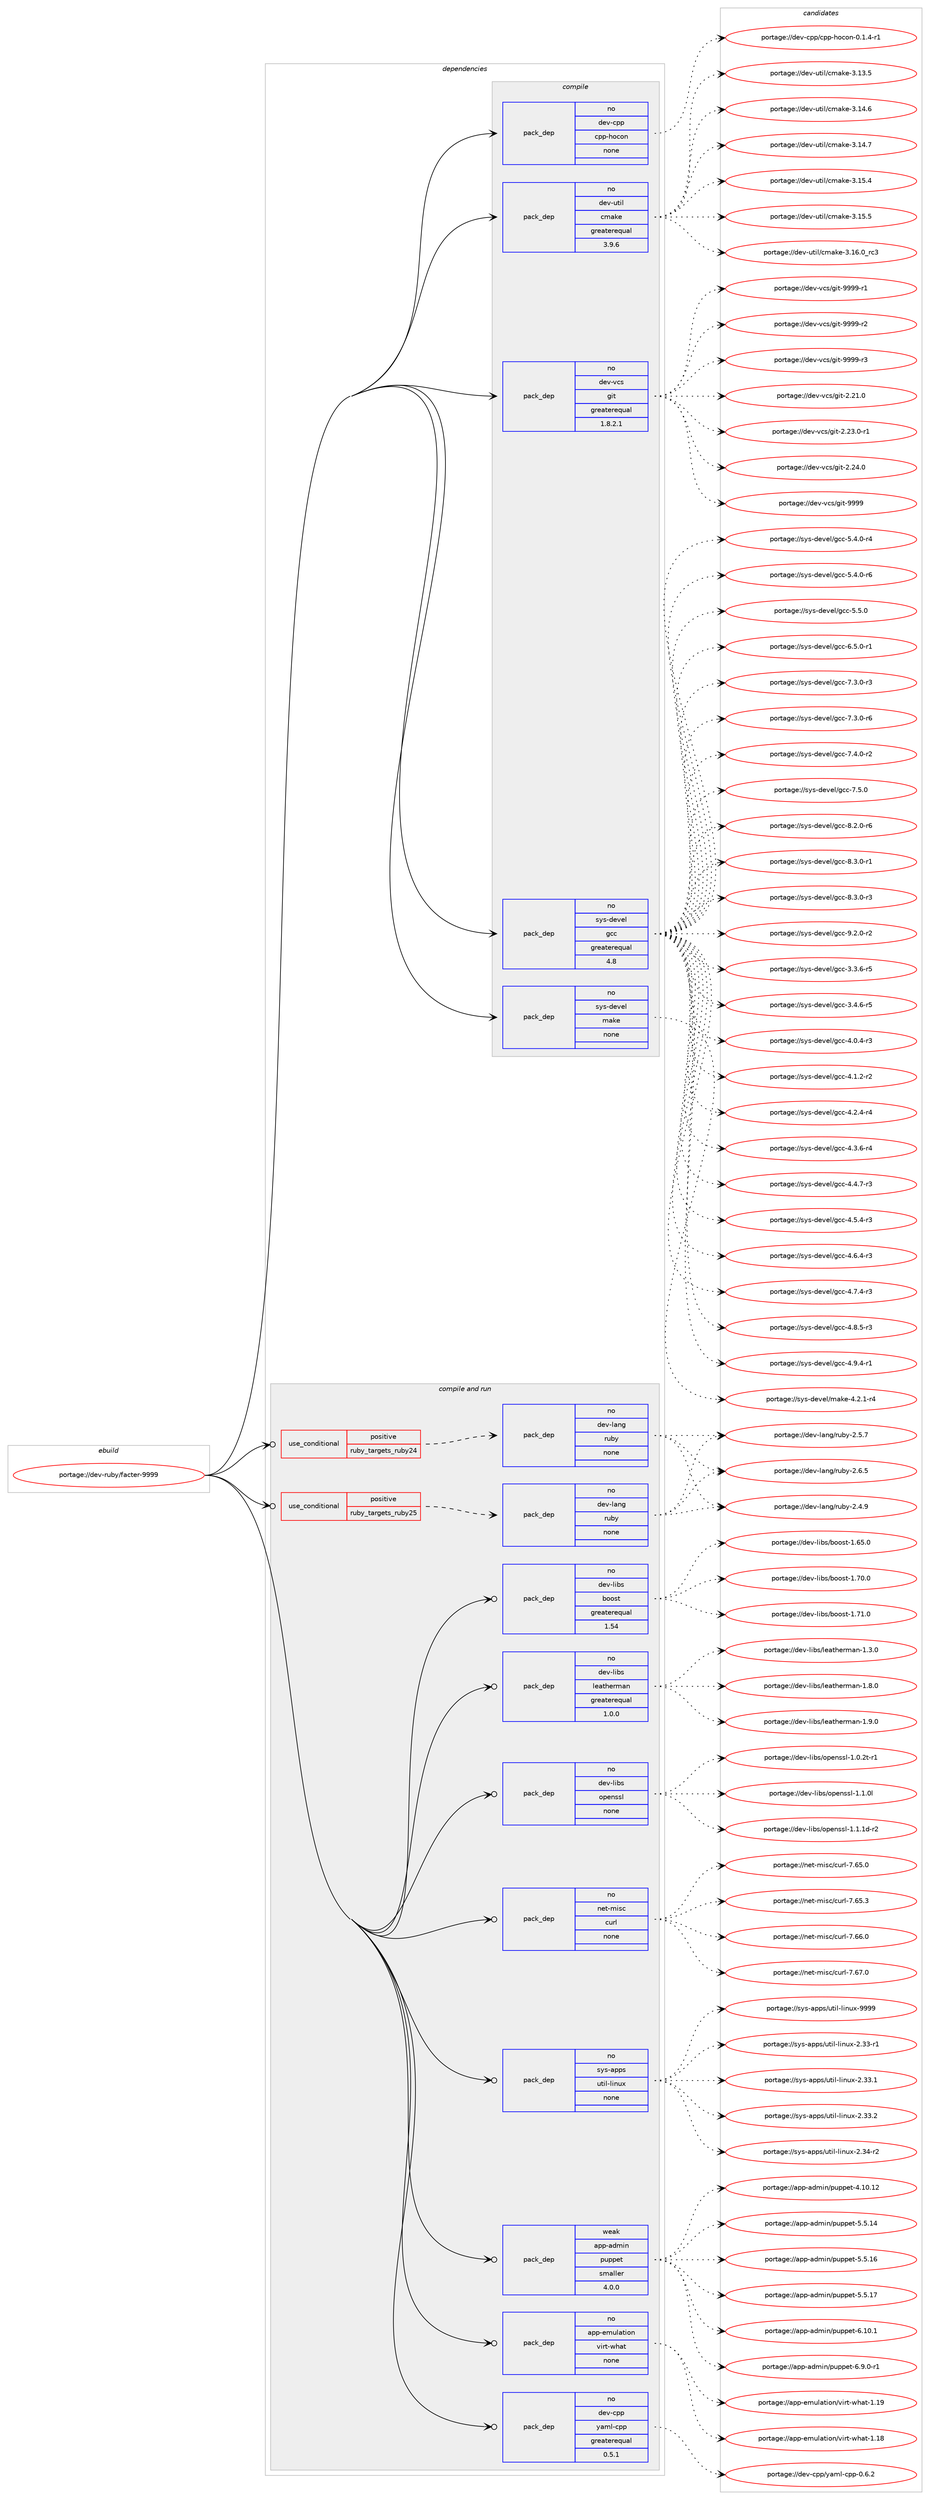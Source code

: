 digraph prolog {

# *************
# Graph options
# *************

newrank=true;
concentrate=true;
compound=true;
graph [rankdir=LR,fontname=Helvetica,fontsize=10,ranksep=1.5];#, ranksep=2.5, nodesep=0.2];
edge  [arrowhead=vee];
node  [fontname=Helvetica,fontsize=10];

# **********
# The ebuild
# **********

subgraph cluster_leftcol {
color=gray;
rank=same;
label=<<i>ebuild</i>>;
id [label="portage://dev-ruby/facter-9999", color=red, width=4, href="../dev-ruby/facter-9999.svg"];
}

# ****************
# The dependencies
# ****************

subgraph cluster_midcol {
color=gray;
label=<<i>dependencies</i>>;
subgraph cluster_compile {
fillcolor="#eeeeee";
style=filled;
label=<<i>compile</i>>;
subgraph pack164999 {
dependency220188 [label=<<TABLE BORDER="0" CELLBORDER="1" CELLSPACING="0" CELLPADDING="4" WIDTH="220"><TR><TD ROWSPAN="6" CELLPADDING="30">pack_dep</TD></TR><TR><TD WIDTH="110">no</TD></TR><TR><TD>dev-cpp</TD></TR><TR><TD>cpp-hocon</TD></TR><TR><TD>none</TD></TR><TR><TD></TD></TR></TABLE>>, shape=none, color=blue];
}
id:e -> dependency220188:w [weight=20,style="solid",arrowhead="vee"];
subgraph pack165000 {
dependency220189 [label=<<TABLE BORDER="0" CELLBORDER="1" CELLSPACING="0" CELLPADDING="4" WIDTH="220"><TR><TD ROWSPAN="6" CELLPADDING="30">pack_dep</TD></TR><TR><TD WIDTH="110">no</TD></TR><TR><TD>dev-util</TD></TR><TR><TD>cmake</TD></TR><TR><TD>greaterequal</TD></TR><TR><TD>3.9.6</TD></TR></TABLE>>, shape=none, color=blue];
}
id:e -> dependency220189:w [weight=20,style="solid",arrowhead="vee"];
subgraph pack165001 {
dependency220190 [label=<<TABLE BORDER="0" CELLBORDER="1" CELLSPACING="0" CELLPADDING="4" WIDTH="220"><TR><TD ROWSPAN="6" CELLPADDING="30">pack_dep</TD></TR><TR><TD WIDTH="110">no</TD></TR><TR><TD>dev-vcs</TD></TR><TR><TD>git</TD></TR><TR><TD>greaterequal</TD></TR><TR><TD>1.8.2.1</TD></TR></TABLE>>, shape=none, color=blue];
}
id:e -> dependency220190:w [weight=20,style="solid",arrowhead="vee"];
subgraph pack165002 {
dependency220191 [label=<<TABLE BORDER="0" CELLBORDER="1" CELLSPACING="0" CELLPADDING="4" WIDTH="220"><TR><TD ROWSPAN="6" CELLPADDING="30">pack_dep</TD></TR><TR><TD WIDTH="110">no</TD></TR><TR><TD>sys-devel</TD></TR><TR><TD>gcc</TD></TR><TR><TD>greaterequal</TD></TR><TR><TD>4.8</TD></TR></TABLE>>, shape=none, color=blue];
}
id:e -> dependency220191:w [weight=20,style="solid",arrowhead="vee"];
subgraph pack165003 {
dependency220192 [label=<<TABLE BORDER="0" CELLBORDER="1" CELLSPACING="0" CELLPADDING="4" WIDTH="220"><TR><TD ROWSPAN="6" CELLPADDING="30">pack_dep</TD></TR><TR><TD WIDTH="110">no</TD></TR><TR><TD>sys-devel</TD></TR><TR><TD>make</TD></TR><TR><TD>none</TD></TR><TR><TD></TD></TR></TABLE>>, shape=none, color=blue];
}
id:e -> dependency220192:w [weight=20,style="solid",arrowhead="vee"];
}
subgraph cluster_compileandrun {
fillcolor="#eeeeee";
style=filled;
label=<<i>compile and run</i>>;
subgraph cond51707 {
dependency220193 [label=<<TABLE BORDER="0" CELLBORDER="1" CELLSPACING="0" CELLPADDING="4"><TR><TD ROWSPAN="3" CELLPADDING="10">use_conditional</TD></TR><TR><TD>positive</TD></TR><TR><TD>ruby_targets_ruby24</TD></TR></TABLE>>, shape=none, color=red];
subgraph pack165004 {
dependency220194 [label=<<TABLE BORDER="0" CELLBORDER="1" CELLSPACING="0" CELLPADDING="4" WIDTH="220"><TR><TD ROWSPAN="6" CELLPADDING="30">pack_dep</TD></TR><TR><TD WIDTH="110">no</TD></TR><TR><TD>dev-lang</TD></TR><TR><TD>ruby</TD></TR><TR><TD>none</TD></TR><TR><TD></TD></TR></TABLE>>, shape=none, color=blue];
}
dependency220193:e -> dependency220194:w [weight=20,style="dashed",arrowhead="vee"];
}
id:e -> dependency220193:w [weight=20,style="solid",arrowhead="odotvee"];
subgraph cond51708 {
dependency220195 [label=<<TABLE BORDER="0" CELLBORDER="1" CELLSPACING="0" CELLPADDING="4"><TR><TD ROWSPAN="3" CELLPADDING="10">use_conditional</TD></TR><TR><TD>positive</TD></TR><TR><TD>ruby_targets_ruby25</TD></TR></TABLE>>, shape=none, color=red];
subgraph pack165005 {
dependency220196 [label=<<TABLE BORDER="0" CELLBORDER="1" CELLSPACING="0" CELLPADDING="4" WIDTH="220"><TR><TD ROWSPAN="6" CELLPADDING="30">pack_dep</TD></TR><TR><TD WIDTH="110">no</TD></TR><TR><TD>dev-lang</TD></TR><TR><TD>ruby</TD></TR><TR><TD>none</TD></TR><TR><TD></TD></TR></TABLE>>, shape=none, color=blue];
}
dependency220195:e -> dependency220196:w [weight=20,style="dashed",arrowhead="vee"];
}
id:e -> dependency220195:w [weight=20,style="solid",arrowhead="odotvee"];
subgraph pack165006 {
dependency220197 [label=<<TABLE BORDER="0" CELLBORDER="1" CELLSPACING="0" CELLPADDING="4" WIDTH="220"><TR><TD ROWSPAN="6" CELLPADDING="30">pack_dep</TD></TR><TR><TD WIDTH="110">no</TD></TR><TR><TD>app-emulation</TD></TR><TR><TD>virt-what</TD></TR><TR><TD>none</TD></TR><TR><TD></TD></TR></TABLE>>, shape=none, color=blue];
}
id:e -> dependency220197:w [weight=20,style="solid",arrowhead="odotvee"];
subgraph pack165007 {
dependency220198 [label=<<TABLE BORDER="0" CELLBORDER="1" CELLSPACING="0" CELLPADDING="4" WIDTH="220"><TR><TD ROWSPAN="6" CELLPADDING="30">pack_dep</TD></TR><TR><TD WIDTH="110">no</TD></TR><TR><TD>dev-cpp</TD></TR><TR><TD>yaml-cpp</TD></TR><TR><TD>greaterequal</TD></TR><TR><TD>0.5.1</TD></TR></TABLE>>, shape=none, color=blue];
}
id:e -> dependency220198:w [weight=20,style="solid",arrowhead="odotvee"];
subgraph pack165008 {
dependency220199 [label=<<TABLE BORDER="0" CELLBORDER="1" CELLSPACING="0" CELLPADDING="4" WIDTH="220"><TR><TD ROWSPAN="6" CELLPADDING="30">pack_dep</TD></TR><TR><TD WIDTH="110">no</TD></TR><TR><TD>dev-libs</TD></TR><TR><TD>boost</TD></TR><TR><TD>greaterequal</TD></TR><TR><TD>1.54</TD></TR></TABLE>>, shape=none, color=blue];
}
id:e -> dependency220199:w [weight=20,style="solid",arrowhead="odotvee"];
subgraph pack165009 {
dependency220200 [label=<<TABLE BORDER="0" CELLBORDER="1" CELLSPACING="0" CELLPADDING="4" WIDTH="220"><TR><TD ROWSPAN="6" CELLPADDING="30">pack_dep</TD></TR><TR><TD WIDTH="110">no</TD></TR><TR><TD>dev-libs</TD></TR><TR><TD>leatherman</TD></TR><TR><TD>greaterequal</TD></TR><TR><TD>1.0.0</TD></TR></TABLE>>, shape=none, color=blue];
}
id:e -> dependency220200:w [weight=20,style="solid",arrowhead="odotvee"];
subgraph pack165010 {
dependency220201 [label=<<TABLE BORDER="0" CELLBORDER="1" CELLSPACING="0" CELLPADDING="4" WIDTH="220"><TR><TD ROWSPAN="6" CELLPADDING="30">pack_dep</TD></TR><TR><TD WIDTH="110">no</TD></TR><TR><TD>dev-libs</TD></TR><TR><TD>openssl</TD></TR><TR><TD>none</TD></TR><TR><TD></TD></TR></TABLE>>, shape=none, color=blue];
}
id:e -> dependency220201:w [weight=20,style="solid",arrowhead="odotvee"];
subgraph pack165011 {
dependency220202 [label=<<TABLE BORDER="0" CELLBORDER="1" CELLSPACING="0" CELLPADDING="4" WIDTH="220"><TR><TD ROWSPAN="6" CELLPADDING="30">pack_dep</TD></TR><TR><TD WIDTH="110">no</TD></TR><TR><TD>net-misc</TD></TR><TR><TD>curl</TD></TR><TR><TD>none</TD></TR><TR><TD></TD></TR></TABLE>>, shape=none, color=blue];
}
id:e -> dependency220202:w [weight=20,style="solid",arrowhead="odotvee"];
subgraph pack165012 {
dependency220203 [label=<<TABLE BORDER="0" CELLBORDER="1" CELLSPACING="0" CELLPADDING="4" WIDTH="220"><TR><TD ROWSPAN="6" CELLPADDING="30">pack_dep</TD></TR><TR><TD WIDTH="110">no</TD></TR><TR><TD>sys-apps</TD></TR><TR><TD>util-linux</TD></TR><TR><TD>none</TD></TR><TR><TD></TD></TR></TABLE>>, shape=none, color=blue];
}
id:e -> dependency220203:w [weight=20,style="solid",arrowhead="odotvee"];
subgraph pack165013 {
dependency220204 [label=<<TABLE BORDER="0" CELLBORDER="1" CELLSPACING="0" CELLPADDING="4" WIDTH="220"><TR><TD ROWSPAN="6" CELLPADDING="30">pack_dep</TD></TR><TR><TD WIDTH="110">weak</TD></TR><TR><TD>app-admin</TD></TR><TR><TD>puppet</TD></TR><TR><TD>smaller</TD></TR><TR><TD>4.0.0</TD></TR></TABLE>>, shape=none, color=blue];
}
id:e -> dependency220204:w [weight=20,style="solid",arrowhead="odotvee"];
}
subgraph cluster_run {
fillcolor="#eeeeee";
style=filled;
label=<<i>run</i>>;
}
}

# **************
# The candidates
# **************

subgraph cluster_choices {
rank=same;
color=gray;
label=<<i>candidates</i>>;

subgraph choice164999 {
color=black;
nodesep=1;
choiceportage1001011184599112112479911211245104111991111104548464946524511449 [label="portage://dev-cpp/cpp-hocon-0.1.4-r1", color=red, width=4,href="../dev-cpp/cpp-hocon-0.1.4-r1.svg"];
dependency220188:e -> choiceportage1001011184599112112479911211245104111991111104548464946524511449:w [style=dotted,weight="100"];
}
subgraph choice165000 {
color=black;
nodesep=1;
choiceportage1001011184511711610510847991099710710145514649514653 [label="portage://dev-util/cmake-3.13.5", color=red, width=4,href="../dev-util/cmake-3.13.5.svg"];
choiceportage1001011184511711610510847991099710710145514649524654 [label="portage://dev-util/cmake-3.14.6", color=red, width=4,href="../dev-util/cmake-3.14.6.svg"];
choiceportage1001011184511711610510847991099710710145514649524655 [label="portage://dev-util/cmake-3.14.7", color=red, width=4,href="../dev-util/cmake-3.14.7.svg"];
choiceportage1001011184511711610510847991099710710145514649534652 [label="portage://dev-util/cmake-3.15.4", color=red, width=4,href="../dev-util/cmake-3.15.4.svg"];
choiceportage1001011184511711610510847991099710710145514649534653 [label="portage://dev-util/cmake-3.15.5", color=red, width=4,href="../dev-util/cmake-3.15.5.svg"];
choiceportage1001011184511711610510847991099710710145514649544648951149951 [label="portage://dev-util/cmake-3.16.0_rc3", color=red, width=4,href="../dev-util/cmake-3.16.0_rc3.svg"];
dependency220189:e -> choiceportage1001011184511711610510847991099710710145514649514653:w [style=dotted,weight="100"];
dependency220189:e -> choiceportage1001011184511711610510847991099710710145514649524654:w [style=dotted,weight="100"];
dependency220189:e -> choiceportage1001011184511711610510847991099710710145514649524655:w [style=dotted,weight="100"];
dependency220189:e -> choiceportage1001011184511711610510847991099710710145514649534652:w [style=dotted,weight="100"];
dependency220189:e -> choiceportage1001011184511711610510847991099710710145514649534653:w [style=dotted,weight="100"];
dependency220189:e -> choiceportage1001011184511711610510847991099710710145514649544648951149951:w [style=dotted,weight="100"];
}
subgraph choice165001 {
color=black;
nodesep=1;
choiceportage10010111845118991154710310511645504650494648 [label="portage://dev-vcs/git-2.21.0", color=red, width=4,href="../dev-vcs/git-2.21.0.svg"];
choiceportage100101118451189911547103105116455046505146484511449 [label="portage://dev-vcs/git-2.23.0-r1", color=red, width=4,href="../dev-vcs/git-2.23.0-r1.svg"];
choiceportage10010111845118991154710310511645504650524648 [label="portage://dev-vcs/git-2.24.0", color=red, width=4,href="../dev-vcs/git-2.24.0.svg"];
choiceportage1001011184511899115471031051164557575757 [label="portage://dev-vcs/git-9999", color=red, width=4,href="../dev-vcs/git-9999.svg"];
choiceportage10010111845118991154710310511645575757574511449 [label="portage://dev-vcs/git-9999-r1", color=red, width=4,href="../dev-vcs/git-9999-r1.svg"];
choiceportage10010111845118991154710310511645575757574511450 [label="portage://dev-vcs/git-9999-r2", color=red, width=4,href="../dev-vcs/git-9999-r2.svg"];
choiceportage10010111845118991154710310511645575757574511451 [label="portage://dev-vcs/git-9999-r3", color=red, width=4,href="../dev-vcs/git-9999-r3.svg"];
dependency220190:e -> choiceportage10010111845118991154710310511645504650494648:w [style=dotted,weight="100"];
dependency220190:e -> choiceportage100101118451189911547103105116455046505146484511449:w [style=dotted,weight="100"];
dependency220190:e -> choiceportage10010111845118991154710310511645504650524648:w [style=dotted,weight="100"];
dependency220190:e -> choiceportage1001011184511899115471031051164557575757:w [style=dotted,weight="100"];
dependency220190:e -> choiceportage10010111845118991154710310511645575757574511449:w [style=dotted,weight="100"];
dependency220190:e -> choiceportage10010111845118991154710310511645575757574511450:w [style=dotted,weight="100"];
dependency220190:e -> choiceportage10010111845118991154710310511645575757574511451:w [style=dotted,weight="100"];
}
subgraph choice165002 {
color=black;
nodesep=1;
choiceportage115121115451001011181011084710399994551465146544511453 [label="portage://sys-devel/gcc-3.3.6-r5", color=red, width=4,href="../sys-devel/gcc-3.3.6-r5.svg"];
choiceportage115121115451001011181011084710399994551465246544511453 [label="portage://sys-devel/gcc-3.4.6-r5", color=red, width=4,href="../sys-devel/gcc-3.4.6-r5.svg"];
choiceportage115121115451001011181011084710399994552464846524511451 [label="portage://sys-devel/gcc-4.0.4-r3", color=red, width=4,href="../sys-devel/gcc-4.0.4-r3.svg"];
choiceportage115121115451001011181011084710399994552464946504511450 [label="portage://sys-devel/gcc-4.1.2-r2", color=red, width=4,href="../sys-devel/gcc-4.1.2-r2.svg"];
choiceportage115121115451001011181011084710399994552465046524511452 [label="portage://sys-devel/gcc-4.2.4-r4", color=red, width=4,href="../sys-devel/gcc-4.2.4-r4.svg"];
choiceportage115121115451001011181011084710399994552465146544511452 [label="portage://sys-devel/gcc-4.3.6-r4", color=red, width=4,href="../sys-devel/gcc-4.3.6-r4.svg"];
choiceportage115121115451001011181011084710399994552465246554511451 [label="portage://sys-devel/gcc-4.4.7-r3", color=red, width=4,href="../sys-devel/gcc-4.4.7-r3.svg"];
choiceportage115121115451001011181011084710399994552465346524511451 [label="portage://sys-devel/gcc-4.5.4-r3", color=red, width=4,href="../sys-devel/gcc-4.5.4-r3.svg"];
choiceportage115121115451001011181011084710399994552465446524511451 [label="portage://sys-devel/gcc-4.6.4-r3", color=red, width=4,href="../sys-devel/gcc-4.6.4-r3.svg"];
choiceportage115121115451001011181011084710399994552465546524511451 [label="portage://sys-devel/gcc-4.7.4-r3", color=red, width=4,href="../sys-devel/gcc-4.7.4-r3.svg"];
choiceportage115121115451001011181011084710399994552465646534511451 [label="portage://sys-devel/gcc-4.8.5-r3", color=red, width=4,href="../sys-devel/gcc-4.8.5-r3.svg"];
choiceportage115121115451001011181011084710399994552465746524511449 [label="portage://sys-devel/gcc-4.9.4-r1", color=red, width=4,href="../sys-devel/gcc-4.9.4-r1.svg"];
choiceportage115121115451001011181011084710399994553465246484511452 [label="portage://sys-devel/gcc-5.4.0-r4", color=red, width=4,href="../sys-devel/gcc-5.4.0-r4.svg"];
choiceportage115121115451001011181011084710399994553465246484511454 [label="portage://sys-devel/gcc-5.4.0-r6", color=red, width=4,href="../sys-devel/gcc-5.4.0-r6.svg"];
choiceportage11512111545100101118101108471039999455346534648 [label="portage://sys-devel/gcc-5.5.0", color=red, width=4,href="../sys-devel/gcc-5.5.0.svg"];
choiceportage115121115451001011181011084710399994554465346484511449 [label="portage://sys-devel/gcc-6.5.0-r1", color=red, width=4,href="../sys-devel/gcc-6.5.0-r1.svg"];
choiceportage115121115451001011181011084710399994555465146484511451 [label="portage://sys-devel/gcc-7.3.0-r3", color=red, width=4,href="../sys-devel/gcc-7.3.0-r3.svg"];
choiceportage115121115451001011181011084710399994555465146484511454 [label="portage://sys-devel/gcc-7.3.0-r6", color=red, width=4,href="../sys-devel/gcc-7.3.0-r6.svg"];
choiceportage115121115451001011181011084710399994555465246484511450 [label="portage://sys-devel/gcc-7.4.0-r2", color=red, width=4,href="../sys-devel/gcc-7.4.0-r2.svg"];
choiceportage11512111545100101118101108471039999455546534648 [label="portage://sys-devel/gcc-7.5.0", color=red, width=4,href="../sys-devel/gcc-7.5.0.svg"];
choiceportage115121115451001011181011084710399994556465046484511454 [label="portage://sys-devel/gcc-8.2.0-r6", color=red, width=4,href="../sys-devel/gcc-8.2.0-r6.svg"];
choiceportage115121115451001011181011084710399994556465146484511449 [label="portage://sys-devel/gcc-8.3.0-r1", color=red, width=4,href="../sys-devel/gcc-8.3.0-r1.svg"];
choiceportage115121115451001011181011084710399994556465146484511451 [label="portage://sys-devel/gcc-8.3.0-r3", color=red, width=4,href="../sys-devel/gcc-8.3.0-r3.svg"];
choiceportage115121115451001011181011084710399994557465046484511450 [label="portage://sys-devel/gcc-9.2.0-r2", color=red, width=4,href="../sys-devel/gcc-9.2.0-r2.svg"];
dependency220191:e -> choiceportage115121115451001011181011084710399994551465146544511453:w [style=dotted,weight="100"];
dependency220191:e -> choiceportage115121115451001011181011084710399994551465246544511453:w [style=dotted,weight="100"];
dependency220191:e -> choiceportage115121115451001011181011084710399994552464846524511451:w [style=dotted,weight="100"];
dependency220191:e -> choiceportage115121115451001011181011084710399994552464946504511450:w [style=dotted,weight="100"];
dependency220191:e -> choiceportage115121115451001011181011084710399994552465046524511452:w [style=dotted,weight="100"];
dependency220191:e -> choiceportage115121115451001011181011084710399994552465146544511452:w [style=dotted,weight="100"];
dependency220191:e -> choiceportage115121115451001011181011084710399994552465246554511451:w [style=dotted,weight="100"];
dependency220191:e -> choiceportage115121115451001011181011084710399994552465346524511451:w [style=dotted,weight="100"];
dependency220191:e -> choiceportage115121115451001011181011084710399994552465446524511451:w [style=dotted,weight="100"];
dependency220191:e -> choiceportage115121115451001011181011084710399994552465546524511451:w [style=dotted,weight="100"];
dependency220191:e -> choiceportage115121115451001011181011084710399994552465646534511451:w [style=dotted,weight="100"];
dependency220191:e -> choiceportage115121115451001011181011084710399994552465746524511449:w [style=dotted,weight="100"];
dependency220191:e -> choiceportage115121115451001011181011084710399994553465246484511452:w [style=dotted,weight="100"];
dependency220191:e -> choiceportage115121115451001011181011084710399994553465246484511454:w [style=dotted,weight="100"];
dependency220191:e -> choiceportage11512111545100101118101108471039999455346534648:w [style=dotted,weight="100"];
dependency220191:e -> choiceportage115121115451001011181011084710399994554465346484511449:w [style=dotted,weight="100"];
dependency220191:e -> choiceportage115121115451001011181011084710399994555465146484511451:w [style=dotted,weight="100"];
dependency220191:e -> choiceportage115121115451001011181011084710399994555465146484511454:w [style=dotted,weight="100"];
dependency220191:e -> choiceportage115121115451001011181011084710399994555465246484511450:w [style=dotted,weight="100"];
dependency220191:e -> choiceportage11512111545100101118101108471039999455546534648:w [style=dotted,weight="100"];
dependency220191:e -> choiceportage115121115451001011181011084710399994556465046484511454:w [style=dotted,weight="100"];
dependency220191:e -> choiceportage115121115451001011181011084710399994556465146484511449:w [style=dotted,weight="100"];
dependency220191:e -> choiceportage115121115451001011181011084710399994556465146484511451:w [style=dotted,weight="100"];
dependency220191:e -> choiceportage115121115451001011181011084710399994557465046484511450:w [style=dotted,weight="100"];
}
subgraph choice165003 {
color=black;
nodesep=1;
choiceportage1151211154510010111810110847109971071014552465046494511452 [label="portage://sys-devel/make-4.2.1-r4", color=red, width=4,href="../sys-devel/make-4.2.1-r4.svg"];
dependency220192:e -> choiceportage1151211154510010111810110847109971071014552465046494511452:w [style=dotted,weight="100"];
}
subgraph choice165004 {
color=black;
nodesep=1;
choiceportage10010111845108971101034711411798121455046524657 [label="portage://dev-lang/ruby-2.4.9", color=red, width=4,href="../dev-lang/ruby-2.4.9.svg"];
choiceportage10010111845108971101034711411798121455046534655 [label="portage://dev-lang/ruby-2.5.7", color=red, width=4,href="../dev-lang/ruby-2.5.7.svg"];
choiceportage10010111845108971101034711411798121455046544653 [label="portage://dev-lang/ruby-2.6.5", color=red, width=4,href="../dev-lang/ruby-2.6.5.svg"];
dependency220194:e -> choiceportage10010111845108971101034711411798121455046524657:w [style=dotted,weight="100"];
dependency220194:e -> choiceportage10010111845108971101034711411798121455046534655:w [style=dotted,weight="100"];
dependency220194:e -> choiceportage10010111845108971101034711411798121455046544653:w [style=dotted,weight="100"];
}
subgraph choice165005 {
color=black;
nodesep=1;
choiceportage10010111845108971101034711411798121455046524657 [label="portage://dev-lang/ruby-2.4.9", color=red, width=4,href="../dev-lang/ruby-2.4.9.svg"];
choiceportage10010111845108971101034711411798121455046534655 [label="portage://dev-lang/ruby-2.5.7", color=red, width=4,href="../dev-lang/ruby-2.5.7.svg"];
choiceportage10010111845108971101034711411798121455046544653 [label="portage://dev-lang/ruby-2.6.5", color=red, width=4,href="../dev-lang/ruby-2.6.5.svg"];
dependency220196:e -> choiceportage10010111845108971101034711411798121455046524657:w [style=dotted,weight="100"];
dependency220196:e -> choiceportage10010111845108971101034711411798121455046534655:w [style=dotted,weight="100"];
dependency220196:e -> choiceportage10010111845108971101034711411798121455046544653:w [style=dotted,weight="100"];
}
subgraph choice165006 {
color=black;
nodesep=1;
choiceportage9711211245101109117108971161051111104711810511411645119104971164549464956 [label="portage://app-emulation/virt-what-1.18", color=red, width=4,href="../app-emulation/virt-what-1.18.svg"];
choiceportage9711211245101109117108971161051111104711810511411645119104971164549464957 [label="portage://app-emulation/virt-what-1.19", color=red, width=4,href="../app-emulation/virt-what-1.19.svg"];
dependency220197:e -> choiceportage9711211245101109117108971161051111104711810511411645119104971164549464956:w [style=dotted,weight="100"];
dependency220197:e -> choiceportage9711211245101109117108971161051111104711810511411645119104971164549464957:w [style=dotted,weight="100"];
}
subgraph choice165007 {
color=black;
nodesep=1;
choiceportage100101118459911211247121971091084599112112454846544650 [label="portage://dev-cpp/yaml-cpp-0.6.2", color=red, width=4,href="../dev-cpp/yaml-cpp-0.6.2.svg"];
dependency220198:e -> choiceportage100101118459911211247121971091084599112112454846544650:w [style=dotted,weight="100"];
}
subgraph choice165008 {
color=black;
nodesep=1;
choiceportage1001011184510810598115479811111111511645494654534648 [label="portage://dev-libs/boost-1.65.0", color=red, width=4,href="../dev-libs/boost-1.65.0.svg"];
choiceportage1001011184510810598115479811111111511645494655484648 [label="portage://dev-libs/boost-1.70.0", color=red, width=4,href="../dev-libs/boost-1.70.0.svg"];
choiceportage1001011184510810598115479811111111511645494655494648 [label="portage://dev-libs/boost-1.71.0", color=red, width=4,href="../dev-libs/boost-1.71.0.svg"];
dependency220199:e -> choiceportage1001011184510810598115479811111111511645494654534648:w [style=dotted,weight="100"];
dependency220199:e -> choiceportage1001011184510810598115479811111111511645494655484648:w [style=dotted,weight="100"];
dependency220199:e -> choiceportage1001011184510810598115479811111111511645494655494648:w [style=dotted,weight="100"];
}
subgraph choice165009 {
color=black;
nodesep=1;
choiceportage1001011184510810598115471081019711610410111410997110454946514648 [label="portage://dev-libs/leatherman-1.3.0", color=red, width=4,href="../dev-libs/leatherman-1.3.0.svg"];
choiceportage1001011184510810598115471081019711610410111410997110454946564648 [label="portage://dev-libs/leatherman-1.8.0", color=red, width=4,href="../dev-libs/leatherman-1.8.0.svg"];
choiceportage1001011184510810598115471081019711610410111410997110454946574648 [label="portage://dev-libs/leatherman-1.9.0", color=red, width=4,href="../dev-libs/leatherman-1.9.0.svg"];
dependency220200:e -> choiceportage1001011184510810598115471081019711610410111410997110454946514648:w [style=dotted,weight="100"];
dependency220200:e -> choiceportage1001011184510810598115471081019711610410111410997110454946564648:w [style=dotted,weight="100"];
dependency220200:e -> choiceportage1001011184510810598115471081019711610410111410997110454946574648:w [style=dotted,weight="100"];
}
subgraph choice165010 {
color=black;
nodesep=1;
choiceportage1001011184510810598115471111121011101151151084549464846501164511449 [label="portage://dev-libs/openssl-1.0.2t-r1", color=red, width=4,href="../dev-libs/openssl-1.0.2t-r1.svg"];
choiceportage100101118451081059811547111112101110115115108454946494648108 [label="portage://dev-libs/openssl-1.1.0l", color=red, width=4,href="../dev-libs/openssl-1.1.0l.svg"];
choiceportage1001011184510810598115471111121011101151151084549464946491004511450 [label="portage://dev-libs/openssl-1.1.1d-r2", color=red, width=4,href="../dev-libs/openssl-1.1.1d-r2.svg"];
dependency220201:e -> choiceportage1001011184510810598115471111121011101151151084549464846501164511449:w [style=dotted,weight="100"];
dependency220201:e -> choiceportage100101118451081059811547111112101110115115108454946494648108:w [style=dotted,weight="100"];
dependency220201:e -> choiceportage1001011184510810598115471111121011101151151084549464946491004511450:w [style=dotted,weight="100"];
}
subgraph choice165011 {
color=black;
nodesep=1;
choiceportage1101011164510910511599479911711410845554654534648 [label="portage://net-misc/curl-7.65.0", color=red, width=4,href="../net-misc/curl-7.65.0.svg"];
choiceportage1101011164510910511599479911711410845554654534651 [label="portage://net-misc/curl-7.65.3", color=red, width=4,href="../net-misc/curl-7.65.3.svg"];
choiceportage1101011164510910511599479911711410845554654544648 [label="portage://net-misc/curl-7.66.0", color=red, width=4,href="../net-misc/curl-7.66.0.svg"];
choiceportage1101011164510910511599479911711410845554654554648 [label="portage://net-misc/curl-7.67.0", color=red, width=4,href="../net-misc/curl-7.67.0.svg"];
dependency220202:e -> choiceportage1101011164510910511599479911711410845554654534648:w [style=dotted,weight="100"];
dependency220202:e -> choiceportage1101011164510910511599479911711410845554654534651:w [style=dotted,weight="100"];
dependency220202:e -> choiceportage1101011164510910511599479911711410845554654544648:w [style=dotted,weight="100"];
dependency220202:e -> choiceportage1101011164510910511599479911711410845554654554648:w [style=dotted,weight="100"];
}
subgraph choice165012 {
color=black;
nodesep=1;
choiceportage1151211154597112112115471171161051084510810511011712045504651514511449 [label="portage://sys-apps/util-linux-2.33-r1", color=red, width=4,href="../sys-apps/util-linux-2.33-r1.svg"];
choiceportage1151211154597112112115471171161051084510810511011712045504651514649 [label="portage://sys-apps/util-linux-2.33.1", color=red, width=4,href="../sys-apps/util-linux-2.33.1.svg"];
choiceportage1151211154597112112115471171161051084510810511011712045504651514650 [label="portage://sys-apps/util-linux-2.33.2", color=red, width=4,href="../sys-apps/util-linux-2.33.2.svg"];
choiceportage1151211154597112112115471171161051084510810511011712045504651524511450 [label="portage://sys-apps/util-linux-2.34-r2", color=red, width=4,href="../sys-apps/util-linux-2.34-r2.svg"];
choiceportage115121115459711211211547117116105108451081051101171204557575757 [label="portage://sys-apps/util-linux-9999", color=red, width=4,href="../sys-apps/util-linux-9999.svg"];
dependency220203:e -> choiceportage1151211154597112112115471171161051084510810511011712045504651514511449:w [style=dotted,weight="100"];
dependency220203:e -> choiceportage1151211154597112112115471171161051084510810511011712045504651514649:w [style=dotted,weight="100"];
dependency220203:e -> choiceportage1151211154597112112115471171161051084510810511011712045504651514650:w [style=dotted,weight="100"];
dependency220203:e -> choiceportage1151211154597112112115471171161051084510810511011712045504651524511450:w [style=dotted,weight="100"];
dependency220203:e -> choiceportage115121115459711211211547117116105108451081051101171204557575757:w [style=dotted,weight="100"];
}
subgraph choice165013 {
color=black;
nodesep=1;
choiceportage971121124597100109105110471121171121121011164552464948464950 [label="portage://app-admin/puppet-4.10.12", color=red, width=4,href="../app-admin/puppet-4.10.12.svg"];
choiceportage9711211245971001091051104711211711211210111645534653464952 [label="portage://app-admin/puppet-5.5.14", color=red, width=4,href="../app-admin/puppet-5.5.14.svg"];
choiceportage9711211245971001091051104711211711211210111645534653464954 [label="portage://app-admin/puppet-5.5.16", color=red, width=4,href="../app-admin/puppet-5.5.16.svg"];
choiceportage9711211245971001091051104711211711211210111645534653464955 [label="portage://app-admin/puppet-5.5.17", color=red, width=4,href="../app-admin/puppet-5.5.17.svg"];
choiceportage9711211245971001091051104711211711211210111645544649484649 [label="portage://app-admin/puppet-6.10.1", color=red, width=4,href="../app-admin/puppet-6.10.1.svg"];
choiceportage971121124597100109105110471121171121121011164554465746484511449 [label="portage://app-admin/puppet-6.9.0-r1", color=red, width=4,href="../app-admin/puppet-6.9.0-r1.svg"];
dependency220204:e -> choiceportage971121124597100109105110471121171121121011164552464948464950:w [style=dotted,weight="100"];
dependency220204:e -> choiceportage9711211245971001091051104711211711211210111645534653464952:w [style=dotted,weight="100"];
dependency220204:e -> choiceportage9711211245971001091051104711211711211210111645534653464954:w [style=dotted,weight="100"];
dependency220204:e -> choiceportage9711211245971001091051104711211711211210111645534653464955:w [style=dotted,weight="100"];
dependency220204:e -> choiceportage9711211245971001091051104711211711211210111645544649484649:w [style=dotted,weight="100"];
dependency220204:e -> choiceportage971121124597100109105110471121171121121011164554465746484511449:w [style=dotted,weight="100"];
}
}

}
